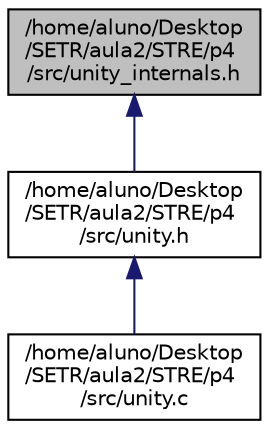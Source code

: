 digraph "/home/aluno/Desktop/SETR/aula2/STRE/p4/src/unity_internals.h"
{
 // LATEX_PDF_SIZE
  edge [fontname="Helvetica",fontsize="10",labelfontname="Helvetica",labelfontsize="10"];
  node [fontname="Helvetica",fontsize="10",shape=record];
  Node1 [label="/home/aluno/Desktop\l/SETR/aula2/STRE/p4\l/src/unity_internals.h",height=0.2,width=0.4,color="black", fillcolor="grey75", style="filled", fontcolor="black",tooltip=" "];
  Node1 -> Node2 [dir="back",color="midnightblue",fontsize="10",style="solid",fontname="Helvetica"];
  Node2 [label="/home/aluno/Desktop\l/SETR/aula2/STRE/p4\l/src/unity.h",height=0.2,width=0.4,color="black", fillcolor="white", style="filled",URL="$unity_8h.html",tooltip=" "];
  Node2 -> Node3 [dir="back",color="midnightblue",fontsize="10",style="solid",fontname="Helvetica"];
  Node3 [label="/home/aluno/Desktop\l/SETR/aula2/STRE/p4\l/src/unity.c",height=0.2,width=0.4,color="black", fillcolor="white", style="filled",URL="$unity_8c.html",tooltip=" "];
}
